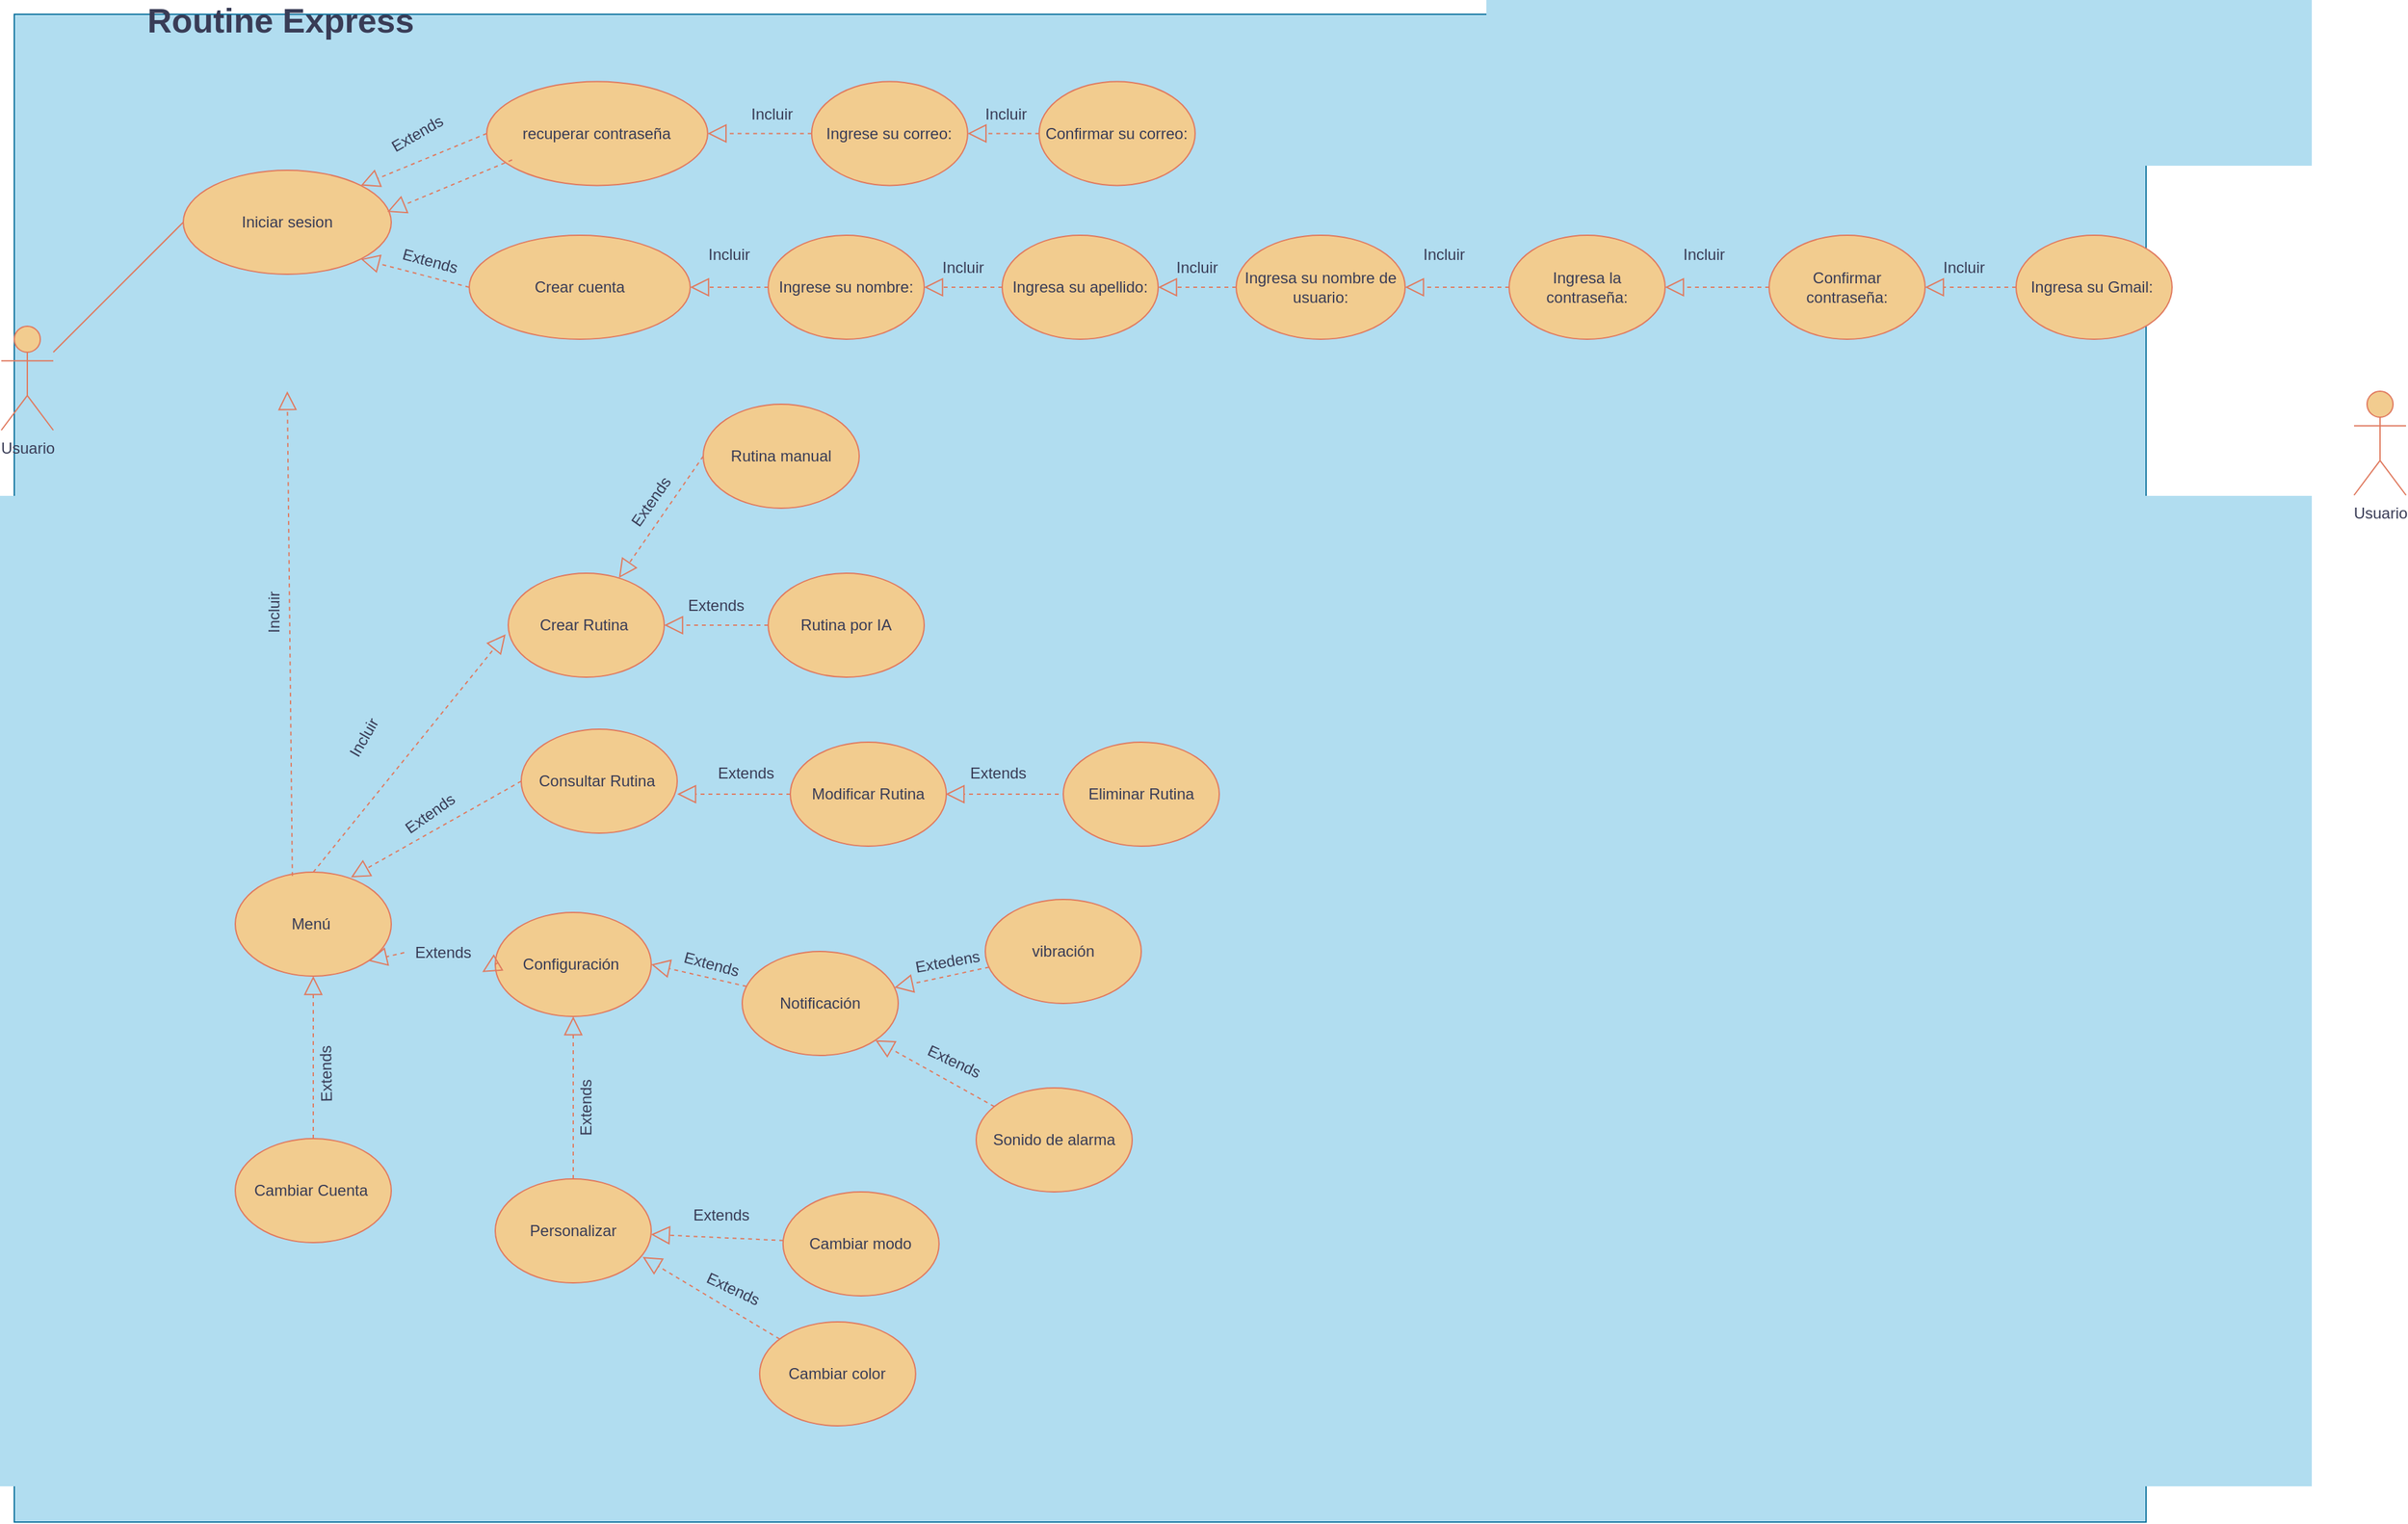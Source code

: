<mxfile version="21.8.2" type="google">
  <diagram name="Página-1" id="NiBUwOM9NBfyEmINOoUu">
    <mxGraphModel grid="1" page="1" gridSize="10" guides="1" tooltips="1" connect="1" arrows="1" fold="1" pageScale="1" pageWidth="827" pageHeight="1169" math="0" shadow="0">
      <root>
        <mxCell id="0" />
        <mxCell id="1" parent="0" />
        <mxCell id="bCbWaLb97VCfsitgR-l3-1" value="" style="rounded=0;whiteSpace=wrap;html=1;fillColor=#b1ddf0;strokeColor=#10739e;" vertex="1" parent="1">
          <mxGeometry x="50" y="110" width="1640" height="1160" as="geometry" />
        </mxCell>
        <mxCell id="aSSlJ8zNf0AvEDA3FR8b-1" value="Usuario" style="shape=umlActor;verticalLabelPosition=bottom;verticalAlign=top;html=1;outlineConnect=0;rounded=0;labelBackgroundColor=none;fillColor=#F2CC8F;strokeColor=#E07A5F;fontColor=#393C56;" vertex="1" parent="1">
          <mxGeometry x="40" y="350" width="40" height="80" as="geometry" />
        </mxCell>
        <mxCell id="aSSlJ8zNf0AvEDA3FR8b-2" value="Iniciar sesion" style="ellipse;whiteSpace=wrap;html=1;strokeColor=#E07A5F;fontColor=#393C56;fillColor=#F2CC8F;labelBackgroundColor=none;" vertex="1" parent="1">
          <mxGeometry x="180" y="230" width="160" height="80" as="geometry" />
        </mxCell>
        <mxCell id="aSSlJ8zNf0AvEDA3FR8b-3" value="" style="endArrow=none;html=1;rounded=0;strokeColor=#E07A5F;fontColor=default;fillColor=#F2CC8F;entryX=0;entryY=0.5;entryDx=0;entryDy=0;labelBackgroundColor=none;" edge="1" parent="1" source="aSSlJ8zNf0AvEDA3FR8b-1" target="aSSlJ8zNf0AvEDA3FR8b-2">
          <mxGeometry width="50" height="50" relative="1" as="geometry">
            <mxPoint x="390" y="430" as="sourcePoint" />
            <mxPoint x="440" y="380" as="targetPoint" />
          </mxGeometry>
        </mxCell>
        <mxCell id="aSSlJ8zNf0AvEDA3FR8b-6" value="Crear cuenta" style="ellipse;whiteSpace=wrap;html=1;strokeColor=#E07A5F;fontColor=#393C56;fillColor=#F2CC8F;labelBackgroundColor=none;" vertex="1" parent="1">
          <mxGeometry x="400" y="280" width="170" height="80" as="geometry" />
        </mxCell>
        <mxCell id="aSSlJ8zNf0AvEDA3FR8b-7" value="recuperar contraseña" style="ellipse;whiteSpace=wrap;html=1;strokeColor=#E07A5F;fontColor=#393C56;fillColor=#F2CC8F;labelBackgroundColor=none;" vertex="1" parent="1">
          <mxGeometry x="413.43" y="161.72" width="170" height="80" as="geometry" />
        </mxCell>
        <mxCell id="aSSlJ8zNf0AvEDA3FR8b-43" value="" style="endArrow=block;dashed=1;endFill=0;endSize=12;html=1;rounded=0;strokeColor=#E07A5F;fontColor=default;fillColor=#F2CC8F;exitX=0;exitY=0.5;exitDx=0;exitDy=0;entryX=1;entryY=0;entryDx=0;entryDy=0;labelBackgroundColor=none;" edge="1" parent="1" source="aSSlJ8zNf0AvEDA3FR8b-7" target="aSSlJ8zNf0AvEDA3FR8b-2">
          <mxGeometry width="160" relative="1" as="geometry">
            <mxPoint x="413.43" y="131.72" as="sourcePoint" />
            <mxPoint x="359.999" y="150.004" as="targetPoint" />
          </mxGeometry>
        </mxCell>
        <mxCell id="Cc7QvXCfJz0SxkpB7B-L-2" value="Extends" style="text;html=1;strokeColor=none;fillColor=none;align=center;verticalAlign=middle;whiteSpace=wrap;rounded=0;rotation=-30;labelBackgroundColor=none;fontColor=#393C56;" vertex="1" parent="1">
          <mxGeometry x="330" y="186.72" width="60" height="30" as="geometry" />
        </mxCell>
        <mxCell id="Cc7QvXCfJz0SxkpB7B-L-5" value="" style="endArrow=block;dashed=1;endFill=0;endSize=12;html=1;rounded=0;strokeColor=#E07A5F;fontColor=default;fillColor=#F2CC8F;exitX=0;exitY=0.5;exitDx=0;exitDy=0;entryX=1;entryY=0.5;entryDx=0;entryDy=0;labelBackgroundColor=none;" edge="1" parent="1" source="Cc7QvXCfJz0SxkpB7B-L-12" target="aSSlJ8zNf0AvEDA3FR8b-6">
          <mxGeometry width="160" relative="1" as="geometry">
            <mxPoint x="327" y="252" as="sourcePoint" />
            <mxPoint x="380" y="540" as="targetPoint" />
          </mxGeometry>
        </mxCell>
        <mxCell id="Cc7QvXCfJz0SxkpB7B-L-6" value="" style="endArrow=block;dashed=1;endFill=0;endSize=12;html=1;rounded=0;strokeColor=#E07A5F;fontColor=default;fillColor=#F2CC8F;exitX=0;exitY=0.5;exitDx=0;exitDy=0;entryX=1;entryY=1;entryDx=0;entryDy=0;labelBackgroundColor=none;" edge="1" parent="1" source="aSSlJ8zNf0AvEDA3FR8b-6" target="aSSlJ8zNf0AvEDA3FR8b-2">
          <mxGeometry width="160" relative="1" as="geometry">
            <mxPoint x="355" y="520" as="sourcePoint" />
            <mxPoint x="300" y="350" as="targetPoint" />
          </mxGeometry>
        </mxCell>
        <mxCell id="Cc7QvXCfJz0SxkpB7B-L-11" value="&lt;font style=&quot;font-size: 26px;&quot;&gt;&lt;b&gt;Routine Express&lt;/b&gt;&lt;/font&gt;" style="text;html=1;strokeColor=none;fillColor=none;align=center;verticalAlign=middle;whiteSpace=wrap;rounded=0;labelBackgroundColor=none;fontColor=#393C56;" vertex="1" parent="1">
          <mxGeometry x="140" y="100" width="230" height="30" as="geometry" />
        </mxCell>
        <mxCell id="Cc7QvXCfJz0SxkpB7B-L-12" value="Ingrese su nombre:" style="ellipse;whiteSpace=wrap;html=1;strokeColor=#E07A5F;fontColor=#393C56;fillColor=#F2CC8F;labelBackgroundColor=none;" vertex="1" parent="1">
          <mxGeometry x="630" y="280" width="120" height="80" as="geometry" />
        </mxCell>
        <mxCell id="Cc7QvXCfJz0SxkpB7B-L-13" value="Ingresa su apellido:" style="ellipse;whiteSpace=wrap;html=1;strokeColor=#E07A5F;fontColor=#393C56;fillColor=#F2CC8F;labelBackgroundColor=none;" vertex="1" parent="1">
          <mxGeometry x="810" y="280" width="120" height="80" as="geometry" />
        </mxCell>
        <mxCell id="Cc7QvXCfJz0SxkpB7B-L-14" value="" style="endArrow=block;dashed=1;endFill=0;endSize=12;html=1;rounded=0;strokeColor=#E07A5F;fontColor=default;fillColor=#F2CC8F;exitX=0;exitY=0.5;exitDx=0;exitDy=0;entryX=1;entryY=0.5;entryDx=0;entryDy=0;labelBackgroundColor=none;" edge="1" parent="1" source="Cc7QvXCfJz0SxkpB7B-L-13" target="Cc7QvXCfJz0SxkpB7B-L-12">
          <mxGeometry width="160" relative="1" as="geometry">
            <mxPoint x="470" y="130" as="sourcePoint" />
            <mxPoint x="760" y="380" as="targetPoint" />
          </mxGeometry>
        </mxCell>
        <mxCell id="Cc7QvXCfJz0SxkpB7B-L-15" value="Ingresa la contraseña:" style="ellipse;whiteSpace=wrap;html=1;strokeColor=#E07A5F;fontColor=#393C56;fillColor=#F2CC8F;labelBackgroundColor=none;" vertex="1" parent="1">
          <mxGeometry x="1200" y="280" width="120" height="80" as="geometry" />
        </mxCell>
        <mxCell id="Cc7QvXCfJz0SxkpB7B-L-16" value="Ingresa su nombre de usuario:" style="ellipse;whiteSpace=wrap;html=1;strokeColor=#E07A5F;fontColor=#393C56;fillColor=#F2CC8F;labelBackgroundColor=none;" vertex="1" parent="1">
          <mxGeometry x="990" y="280" width="130" height="80" as="geometry" />
        </mxCell>
        <mxCell id="Cc7QvXCfJz0SxkpB7B-L-17" value="Confirmar contraseña:" style="ellipse;whiteSpace=wrap;html=1;strokeColor=#E07A5F;fontColor=#393C56;fillColor=#F2CC8F;labelBackgroundColor=none;" vertex="1" parent="1">
          <mxGeometry x="1400" y="280" width="120" height="80" as="geometry" />
        </mxCell>
        <mxCell id="Cc7QvXCfJz0SxkpB7B-L-18" value="Ingresa su Gmail:&amp;nbsp;" style="ellipse;whiteSpace=wrap;html=1;strokeColor=#E07A5F;fontColor=#393C56;fillColor=#F2CC8F;labelBackgroundColor=none;" vertex="1" parent="1">
          <mxGeometry x="1590" y="280" width="120" height="80" as="geometry" />
        </mxCell>
        <mxCell id="Cc7QvXCfJz0SxkpB7B-L-19" value="" style="endArrow=block;dashed=1;endFill=0;endSize=12;html=1;rounded=0;strokeColor=#E07A5F;fontColor=default;fillColor=#F2CC8F;exitX=1;exitY=1;exitDx=0;exitDy=0;entryX=1;entryY=0.5;entryDx=0;entryDy=0;labelBackgroundColor=none;" edge="1" parent="1" source="Cc7QvXCfJz0SxkpB7B-L-28" target="Cc7QvXCfJz0SxkpB7B-L-13">
          <mxGeometry width="160" relative="1" as="geometry">
            <mxPoint x="760" y="330" as="sourcePoint" />
            <mxPoint x="970" y="370" as="targetPoint" />
          </mxGeometry>
        </mxCell>
        <mxCell id="Cc7QvXCfJz0SxkpB7B-L-20" value="" style="endArrow=block;dashed=1;endFill=0;endSize=12;html=1;rounded=0;strokeColor=#E07A5F;fontColor=default;fillColor=#F2CC8F;exitX=0;exitY=0.5;exitDx=0;exitDy=0;entryX=1;entryY=0.5;entryDx=0;entryDy=0;labelBackgroundColor=none;" edge="1" parent="1" source="Cc7QvXCfJz0SxkpB7B-L-15" target="Cc7QvXCfJz0SxkpB7B-L-16">
          <mxGeometry width="160" relative="1" as="geometry">
            <mxPoint x="1150" y="320" as="sourcePoint" />
            <mxPoint x="1150" y="370" as="targetPoint" />
          </mxGeometry>
        </mxCell>
        <mxCell id="Cc7QvXCfJz0SxkpB7B-L-21" value="" style="endArrow=block;dashed=1;endFill=0;endSize=12;html=1;rounded=0;strokeColor=#E07A5F;fontColor=default;fillColor=#F2CC8F;exitX=0;exitY=0.5;exitDx=0;exitDy=0;entryX=1;entryY=0.5;entryDx=0;entryDy=0;labelBackgroundColor=none;" edge="1" parent="1" source="Cc7QvXCfJz0SxkpB7B-L-17" target="Cc7QvXCfJz0SxkpB7B-L-15">
          <mxGeometry width="160" relative="1" as="geometry">
            <mxPoint x="1160" y="330" as="sourcePoint" />
            <mxPoint x="1360" y="370" as="targetPoint" />
          </mxGeometry>
        </mxCell>
        <mxCell id="Cc7QvXCfJz0SxkpB7B-L-24" value="" style="endArrow=block;dashed=1;endFill=0;endSize=12;html=1;rounded=0;strokeColor=#E07A5F;fontColor=default;fillColor=#F2CC8F;exitX=0;exitY=0.5;exitDx=0;exitDy=0;entryX=1;entryY=0.5;entryDx=0;entryDy=0;labelBackgroundColor=none;" edge="1" parent="1" source="Cc7QvXCfJz0SxkpB7B-L-18" target="Cc7QvXCfJz0SxkpB7B-L-17">
          <mxGeometry width="160" relative="1" as="geometry">
            <mxPoint x="1200" y="340" as="sourcePoint" />
            <mxPoint x="1580" y="360" as="targetPoint" />
          </mxGeometry>
        </mxCell>
        <mxCell id="Cc7QvXCfJz0SxkpB7B-L-26" value="Incluir" style="text;html=1;strokeColor=none;fillColor=none;align=center;verticalAlign=middle;whiteSpace=wrap;rounded=0;rotation=0;labelBackgroundColor=none;fontColor=#393C56;" vertex="1" parent="1">
          <mxGeometry x="570" y="280" width="60" height="30" as="geometry" />
        </mxCell>
        <mxCell id="Cc7QvXCfJz0SxkpB7B-L-27" value="Incluir" style="text;html=1;strokeColor=none;fillColor=none;align=center;verticalAlign=middle;whiteSpace=wrap;rounded=0;rotation=0;labelBackgroundColor=none;fontColor=#393C56;" vertex="1" parent="1">
          <mxGeometry x="750" y="290" width="60" height="30" as="geometry" />
        </mxCell>
        <mxCell id="Cc7QvXCfJz0SxkpB7B-L-28" value="Incluir" style="text;html=1;strokeColor=none;fillColor=none;align=center;verticalAlign=middle;whiteSpace=wrap;rounded=0;rotation=0;labelBackgroundColor=none;fontColor=#393C56;" vertex="1" parent="1">
          <mxGeometry x="930" y="290" width="60" height="30" as="geometry" />
        </mxCell>
        <mxCell id="Cc7QvXCfJz0SxkpB7B-L-29" value="Incluir" style="text;html=1;strokeColor=none;fillColor=none;align=center;verticalAlign=middle;whiteSpace=wrap;rounded=0;rotation=0;labelBackgroundColor=none;fontColor=#393C56;" vertex="1" parent="1">
          <mxGeometry x="1520" y="290" width="60" height="30" as="geometry" />
        </mxCell>
        <mxCell id="Cc7QvXCfJz0SxkpB7B-L-30" value="Incluir" style="text;html=1;strokeColor=none;fillColor=none;align=center;verticalAlign=middle;whiteSpace=wrap;rounded=0;rotation=0;labelBackgroundColor=none;fontColor=#393C56;" vertex="1" parent="1">
          <mxGeometry x="1320" y="280" width="60" height="30" as="geometry" />
        </mxCell>
        <mxCell id="Cc7QvXCfJz0SxkpB7B-L-31" value="Incluir" style="text;html=1;strokeColor=none;fillColor=none;align=center;verticalAlign=middle;whiteSpace=wrap;rounded=0;rotation=0;labelBackgroundColor=none;fontColor=#393C56;" vertex="1" parent="1">
          <mxGeometry x="1120" y="280" width="60" height="30" as="geometry" />
        </mxCell>
        <mxCell id="Cc7QvXCfJz0SxkpB7B-L-34" value="Ingrese su correo:" style="ellipse;whiteSpace=wrap;html=1;strokeColor=#E07A5F;fontColor=#393C56;fillColor=#F2CC8F;labelBackgroundColor=none;" vertex="1" parent="1">
          <mxGeometry x="663.43" y="161.72" width="120" height="80" as="geometry" />
        </mxCell>
        <mxCell id="Cc7QvXCfJz0SxkpB7B-L-35" value="Confirmar su correo:" style="ellipse;whiteSpace=wrap;html=1;strokeColor=#E07A5F;fontColor=#393C56;fillColor=#F2CC8F;labelBackgroundColor=none;" vertex="1" parent="1">
          <mxGeometry x="838.43" y="161.72" width="120" height="80" as="geometry" />
        </mxCell>
        <mxCell id="Cc7QvXCfJz0SxkpB7B-L-36" value="" style="endArrow=block;dashed=1;endFill=0;endSize=12;html=1;rounded=0;strokeColor=#E07A5F;fontColor=default;fillColor=#F2CC8F;exitX=0;exitY=0.5;exitDx=0;exitDy=0;entryX=1;entryY=0.5;entryDx=0;entryDy=0;labelBackgroundColor=none;" edge="1" parent="1" source="Cc7QvXCfJz0SxkpB7B-L-34" target="aSSlJ8zNf0AvEDA3FR8b-7">
          <mxGeometry width="160" relative="1" as="geometry">
            <mxPoint x="653.43" y="200.72" as="sourcePoint" />
            <mxPoint x="593.43" y="200.72" as="targetPoint" />
          </mxGeometry>
        </mxCell>
        <mxCell id="Cc7QvXCfJz0SxkpB7B-L-39" value="" style="endArrow=block;dashed=1;endFill=0;endSize=12;html=1;rounded=0;strokeColor=#E07A5F;fontColor=default;fillColor=#F2CC8F;exitX=0;exitY=0.5;exitDx=0;exitDy=0;entryX=1;entryY=0.5;entryDx=0;entryDy=0;labelBackgroundColor=none;" edge="1" parent="1" source="Cc7QvXCfJz0SxkpB7B-L-35" target="Cc7QvXCfJz0SxkpB7B-L-34">
          <mxGeometry width="160" relative="1" as="geometry">
            <mxPoint x="663.43" y="160.72" as="sourcePoint" />
            <mxPoint x="603.43" y="160.72" as="targetPoint" />
          </mxGeometry>
        </mxCell>
        <mxCell id="Cc7QvXCfJz0SxkpB7B-L-40" value="Incluir" style="text;html=1;strokeColor=none;fillColor=none;align=center;verticalAlign=middle;whiteSpace=wrap;rounded=0;rotation=0;labelBackgroundColor=none;fontColor=#393C56;" vertex="1" parent="1">
          <mxGeometry x="603.43" y="171.72" width="60" height="30" as="geometry" />
        </mxCell>
        <mxCell id="Cc7QvXCfJz0SxkpB7B-L-41" value="Incluir" style="text;html=1;strokeColor=none;fillColor=none;align=center;verticalAlign=middle;whiteSpace=wrap;rounded=0;rotation=0;labelBackgroundColor=none;fontColor=#393C56;" vertex="1" parent="1">
          <mxGeometry x="783.43" y="171.72" width="60" height="30" as="geometry" />
        </mxCell>
        <mxCell id="BwOZN-iWx5cRg0U3uS1_-3" value="Extends" style="text;html=1;strokeColor=none;fillColor=none;align=center;verticalAlign=middle;whiteSpace=wrap;rounded=0;rotation=15;labelBackgroundColor=none;fontColor=#393C56;" vertex="1" parent="1">
          <mxGeometry x="340" y="290" width="60" height="20" as="geometry" />
        </mxCell>
        <mxCell id="BwOZN-iWx5cRg0U3uS1_-4" value="Menú&amp;nbsp;" style="ellipse;whiteSpace=wrap;html=1;fillColor=#F2CC8F;strokeColor=#E07A5F;fontColor=#393C56;labelBackgroundColor=none;" vertex="1" parent="1">
          <mxGeometry x="220" y="770" width="120" height="80" as="geometry" />
        </mxCell>
        <mxCell id="BwOZN-iWx5cRg0U3uS1_-5" value="Crear Rutina&amp;nbsp;" style="ellipse;whiteSpace=wrap;html=1;labelBackgroundColor=none;fillColor=#F2CC8F;strokeColor=#E07A5F;fontColor=#393C56;" vertex="1" parent="1">
          <mxGeometry x="430" y="540" width="120" height="80" as="geometry" />
        </mxCell>
        <mxCell id="BwOZN-iWx5cRg0U3uS1_-6" value="Consultar Rutina&amp;nbsp;" style="ellipse;whiteSpace=wrap;html=1;labelBackgroundColor=none;fillColor=#F2CC8F;strokeColor=#E07A5F;fontColor=#393C56;" vertex="1" parent="1">
          <mxGeometry x="440" y="660" width="120" height="80" as="geometry" />
        </mxCell>
        <mxCell id="BwOZN-iWx5cRg0U3uS1_-8" value="Configuración&amp;nbsp;" style="ellipse;whiteSpace=wrap;html=1;labelBackgroundColor=none;fillColor=#F2CC8F;strokeColor=#E07A5F;fontColor=#393C56;" vertex="1" parent="1">
          <mxGeometry x="420" y="801" width="120" height="80" as="geometry" />
        </mxCell>
        <mxCell id="BwOZN-iWx5cRg0U3uS1_-9" value="Cambiar Cuenta&amp;nbsp;" style="ellipse;whiteSpace=wrap;html=1;labelBackgroundColor=none;fillColor=#F2CC8F;strokeColor=#E07A5F;fontColor=#393C56;" vertex="1" parent="1">
          <mxGeometry x="220" y="975" width="120" height="80" as="geometry" />
        </mxCell>
        <mxCell id="BwOZN-iWx5cRg0U3uS1_-10" value="" style="endArrow=block;dashed=1;endFill=0;endSize=12;html=1;rounded=0;exitX=0.5;exitY=0;exitDx=0;exitDy=0;entryX=-0.017;entryY=0.588;entryDx=0;entryDy=0;entryPerimeter=0;labelBackgroundColor=none;strokeColor=#E07A5F;fontColor=default;" edge="1" parent="1" source="BwOZN-iWx5cRg0U3uS1_-4" target="BwOZN-iWx5cRg0U3uS1_-5">
          <mxGeometry width="160" relative="1" as="geometry">
            <mxPoint x="390" y="850" as="sourcePoint" />
            <mxPoint x="550.0" y="850" as="targetPoint" />
          </mxGeometry>
        </mxCell>
        <mxCell id="BwOZN-iWx5cRg0U3uS1_-11" value="" style="endArrow=block;dashed=1;endFill=0;endSize=12;html=1;rounded=0;entryX=0.742;entryY=0.05;entryDx=0;entryDy=0;entryPerimeter=0;exitX=0;exitY=0.5;exitDx=0;exitDy=0;labelBackgroundColor=none;strokeColor=#E07A5F;fontColor=default;" edge="1" parent="1" source="BwOZN-iWx5cRg0U3uS1_-6" target="BwOZN-iWx5cRg0U3uS1_-4">
          <mxGeometry width="160" relative="1" as="geometry">
            <mxPoint x="300" y="770" as="sourcePoint" />
            <mxPoint x="428" y="567" as="targetPoint" />
          </mxGeometry>
        </mxCell>
        <mxCell id="BwOZN-iWx5cRg0U3uS1_-13" value="" style="endArrow=block;dashed=1;endFill=0;endSize=12;html=1;rounded=0;entryX=1;entryY=1;entryDx=0;entryDy=0;exitX=0;exitY=0.5;exitDx=0;exitDy=0;labelBackgroundColor=none;strokeColor=#E07A5F;fontColor=default;" edge="1" parent="1" source="BwOZN-iWx5cRg0U3uS1_-18" target="BwOZN-iWx5cRg0U3uS1_-4">
          <mxGeometry width="160" relative="1" as="geometry">
            <mxPoint x="387" y="909" as="sourcePoint" />
            <mxPoint x="430" y="793" as="targetPoint" />
          </mxGeometry>
        </mxCell>
        <mxCell id="BwOZN-iWx5cRg0U3uS1_-14" value="" style="endArrow=block;dashed=1;endFill=0;endSize=12;html=1;rounded=0;exitX=0.5;exitY=0;exitDx=0;exitDy=0;labelBackgroundColor=none;strokeColor=#E07A5F;fontColor=default;" edge="1" parent="1" source="BwOZN-iWx5cRg0U3uS1_-9" target="BwOZN-iWx5cRg0U3uS1_-4">
          <mxGeometry width="160" relative="1" as="geometry">
            <mxPoint x="437" y="899" as="sourcePoint" />
            <mxPoint x="350" y="820" as="targetPoint" />
          </mxGeometry>
        </mxCell>
        <mxCell id="BwOZN-iWx5cRg0U3uS1_-15" value="Incluir&amp;nbsp;" style="text;html=1;strokeColor=none;fillColor=none;align=center;verticalAlign=middle;whiteSpace=wrap;rounded=0;rotation=-60;labelBackgroundColor=none;fontColor=#393C56;" vertex="1" parent="1">
          <mxGeometry x="290" y="650" width="60" height="30" as="geometry" />
        </mxCell>
        <mxCell id="BwOZN-iWx5cRg0U3uS1_-16" value="Extends" style="text;html=1;strokeColor=none;fillColor=none;align=center;verticalAlign=middle;whiteSpace=wrap;rounded=0;rotation=-35;labelBackgroundColor=none;fontColor=#393C56;" vertex="1" parent="1">
          <mxGeometry x="340" y="710" width="60" height="30" as="geometry" />
        </mxCell>
        <mxCell id="BwOZN-iWx5cRg0U3uS1_-19" value="Extends" style="text;html=1;strokeColor=none;fillColor=none;align=center;verticalAlign=middle;whiteSpace=wrap;rounded=0;rotation=-91;labelBackgroundColor=none;fontColor=#393C56;" vertex="1" parent="1">
          <mxGeometry x="260" y="910" width="60" height="30" as="geometry" />
        </mxCell>
        <mxCell id="BwOZN-iWx5cRg0U3uS1_-20" value="Rutina manual" style="ellipse;whiteSpace=wrap;html=1;labelBackgroundColor=none;fillColor=#F2CC8F;strokeColor=#E07A5F;fontColor=#393C56;" vertex="1" parent="1">
          <mxGeometry x="580.0" y="410" width="120" height="80" as="geometry" />
        </mxCell>
        <mxCell id="BwOZN-iWx5cRg0U3uS1_-21" value="Rutina por IA" style="ellipse;whiteSpace=wrap;html=1;labelBackgroundColor=none;fillColor=#F2CC8F;strokeColor=#E07A5F;fontColor=#393C56;" vertex="1" parent="1">
          <mxGeometry x="630.0" y="540" width="120" height="80" as="geometry" />
        </mxCell>
        <mxCell id="BwOZN-iWx5cRg0U3uS1_-22" value="" style="endArrow=block;dashed=1;endFill=0;endSize=12;html=1;rounded=0;exitX=0;exitY=0.5;exitDx=0;exitDy=0;labelBackgroundColor=none;strokeColor=#E07A5F;fontColor=default;" edge="1" parent="1" source="BwOZN-iWx5cRg0U3uS1_-20" target="BwOZN-iWx5cRg0U3uS1_-5">
          <mxGeometry width="160" relative="1" as="geometry">
            <mxPoint x="440" y="830" as="sourcePoint" />
            <mxPoint x="353" y="832" as="targetPoint" />
          </mxGeometry>
        </mxCell>
        <mxCell id="BwOZN-iWx5cRg0U3uS1_-23" value="" style="endArrow=block;dashed=1;endFill=0;endSize=12;html=1;rounded=0;entryX=1;entryY=0.5;entryDx=0;entryDy=0;labelBackgroundColor=none;strokeColor=#E07A5F;fontColor=default;" edge="1" parent="1" target="BwOZN-iWx5cRg0U3uS1_-5">
          <mxGeometry width="160" relative="1" as="geometry">
            <mxPoint x="630.0" y="580" as="sourcePoint" />
            <mxPoint x="620.0" y="630" as="targetPoint" />
          </mxGeometry>
        </mxCell>
        <mxCell id="BwOZN-iWx5cRg0U3uS1_-24" value="Extends" style="text;html=1;strokeColor=none;fillColor=none;align=center;verticalAlign=middle;whiteSpace=wrap;rounded=0;rotation=-55;labelBackgroundColor=none;fontColor=#393C56;" vertex="1" parent="1">
          <mxGeometry x="510" y="470" width="60" height="30" as="geometry" />
        </mxCell>
        <mxCell id="BwOZN-iWx5cRg0U3uS1_-25" value="Extends" style="text;html=1;strokeColor=none;fillColor=none;align=center;verticalAlign=middle;whiteSpace=wrap;rounded=0;rotation=0;labelBackgroundColor=none;fontColor=#393C56;" vertex="1" parent="1">
          <mxGeometry x="560.0" y="550" width="60" height="30" as="geometry" />
        </mxCell>
        <mxCell id="BwOZN-iWx5cRg0U3uS1_-29" value="Notificación" style="ellipse;whiteSpace=wrap;html=1;labelBackgroundColor=none;fillColor=#F2CC8F;strokeColor=#E07A5F;fontColor=#393C56;" vertex="1" parent="1">
          <mxGeometry x="610.0" y="831" width="120" height="80" as="geometry" />
        </mxCell>
        <mxCell id="BwOZN-iWx5cRg0U3uS1_-30" value="" style="endArrow=block;dashed=1;endFill=0;endSize=12;html=1;rounded=0;entryX=1;entryY=0.5;entryDx=0;entryDy=0;labelBackgroundColor=none;strokeColor=#E07A5F;fontColor=default;" edge="1" parent="1" source="BwOZN-iWx5cRg0U3uS1_-29" target="BwOZN-iWx5cRg0U3uS1_-8">
          <mxGeometry width="160" relative="1" as="geometry">
            <mxPoint x="650.0" y="820" as="sourcePoint" />
            <mxPoint x="580" y="821" as="targetPoint" />
          </mxGeometry>
        </mxCell>
        <mxCell id="BwOZN-iWx5cRg0U3uS1_-31" value="Extends" style="text;html=1;strokeColor=none;fillColor=none;align=center;verticalAlign=middle;whiteSpace=wrap;rounded=0;rotation=15;labelBackgroundColor=none;fontColor=#393C56;" vertex="1" parent="1">
          <mxGeometry x="563.17" y="835.08" width="46.83" height="11.83" as="geometry" />
        </mxCell>
        <mxCell id="BwOZN-iWx5cRg0U3uS1_-32" value="Personalizar" style="ellipse;whiteSpace=wrap;html=1;labelBackgroundColor=none;fillColor=#F2CC8F;strokeColor=#E07A5F;fontColor=#393C56;" vertex="1" parent="1">
          <mxGeometry x="420" y="1006" width="120" height="80" as="geometry" />
        </mxCell>
        <mxCell id="BwOZN-iWx5cRg0U3uS1_-33" value="Extends" style="text;html=1;strokeColor=none;fillColor=none;align=center;verticalAlign=middle;whiteSpace=wrap;rounded=0;rotation=-90;labelBackgroundColor=none;fontColor=#393C56;" vertex="1" parent="1">
          <mxGeometry x="460" y="936" width="60" height="30" as="geometry" />
        </mxCell>
        <mxCell id="BwOZN-iWx5cRg0U3uS1_-34" value="" style="endArrow=block;dashed=1;endFill=0;endSize=12;html=1;rounded=0;entryX=0.5;entryY=1;entryDx=0;entryDy=0;exitX=0.5;exitY=0;exitDx=0;exitDy=0;labelBackgroundColor=none;strokeColor=#E07A5F;fontColor=default;" edge="1" parent="1" source="BwOZN-iWx5cRg0U3uS1_-32" target="BwOZN-iWx5cRg0U3uS1_-8">
          <mxGeometry width="160" relative="1" as="geometry">
            <mxPoint x="675.0" y="879.5" as="sourcePoint" />
            <mxPoint x="585" y="879.5" as="targetPoint" />
          </mxGeometry>
        </mxCell>
        <mxCell id="BwOZN-iWx5cRg0U3uS1_-35" value="vibración" style="ellipse;whiteSpace=wrap;html=1;labelBackgroundColor=none;fillColor=#F2CC8F;strokeColor=#E07A5F;fontColor=#393C56;" vertex="1" parent="1">
          <mxGeometry x="797.0" y="791" width="120" height="80" as="geometry" />
        </mxCell>
        <mxCell id="BwOZN-iWx5cRg0U3uS1_-36" value="" style="endArrow=block;dashed=1;endFill=0;endSize=12;html=1;rounded=0;labelBackgroundColor=none;strokeColor=#E07A5F;fontColor=default;" edge="1" parent="1" source="BwOZN-iWx5cRg0U3uS1_-35" target="BwOZN-iWx5cRg0U3uS1_-29">
          <mxGeometry width="160" relative="1" as="geometry">
            <mxPoint x="810.0" y="820" as="sourcePoint" />
            <mxPoint x="740.0" y="821" as="targetPoint" />
          </mxGeometry>
        </mxCell>
        <mxCell id="BwOZN-iWx5cRg0U3uS1_-37" value="Extedens" style="text;html=1;strokeColor=none;fillColor=none;align=center;verticalAlign=middle;whiteSpace=wrap;rounded=0;rotation=-10;labelBackgroundColor=none;fontColor=#393C56;" vertex="1" parent="1">
          <mxGeometry x="743.41" y="831" width="50" height="15" as="geometry" />
        </mxCell>
        <mxCell id="BwOZN-iWx5cRg0U3uS1_-38" value="Sonido de alarma" style="ellipse;whiteSpace=wrap;html=1;labelBackgroundColor=none;fillColor=#F2CC8F;strokeColor=#E07A5F;fontColor=#393C56;" vertex="1" parent="1">
          <mxGeometry x="790.0" y="936" width="120" height="80" as="geometry" />
        </mxCell>
        <mxCell id="BwOZN-iWx5cRg0U3uS1_-39" value="" style="endArrow=block;dashed=1;endFill=0;endSize=12;html=1;rounded=0;entryX=1;entryY=1;entryDx=0;entryDy=0;labelBackgroundColor=none;strokeColor=#E07A5F;fontColor=default;" edge="1" parent="1" source="BwOZN-iWx5cRg0U3uS1_-38" target="BwOZN-iWx5cRg0U3uS1_-29">
          <mxGeometry width="160" relative="1" as="geometry">
            <mxPoint x="810.0" y="910" as="sourcePoint" />
            <mxPoint x="719.0" y="941" as="targetPoint" />
          </mxGeometry>
        </mxCell>
        <mxCell id="BwOZN-iWx5cRg0U3uS1_-40" value="Extends" style="text;html=1;strokeColor=none;fillColor=none;align=center;verticalAlign=middle;whiteSpace=wrap;rounded=0;rotation=25;labelBackgroundColor=none;fontColor=#393C56;" vertex="1" parent="1">
          <mxGeometry x="743.41" y="901" width="60" height="30" as="geometry" />
        </mxCell>
        <mxCell id="BwOZN-iWx5cRg0U3uS1_-41" value="Cambiar modo" style="ellipse;whiteSpace=wrap;html=1;labelBackgroundColor=none;fillColor=#F2CC8F;strokeColor=#E07A5F;fontColor=#393C56;" vertex="1" parent="1">
          <mxGeometry x="641.41" y="1016" width="120" height="80" as="geometry" />
        </mxCell>
        <mxCell id="BwOZN-iWx5cRg0U3uS1_-42" value="" style="endArrow=block;dashed=1;endFill=0;endSize=12;html=1;rounded=0;labelBackgroundColor=none;strokeColor=#E07A5F;fontColor=default;" edge="1" parent="1" source="BwOZN-iWx5cRg0U3uS1_-41" target="BwOZN-iWx5cRg0U3uS1_-32">
          <mxGeometry width="160" relative="1" as="geometry">
            <mxPoint x="651.41" y="995" as="sourcePoint" />
            <mxPoint x="571.41" y="1043" as="targetPoint" />
          </mxGeometry>
        </mxCell>
        <mxCell id="BwOZN-iWx5cRg0U3uS1_-43" value="Extends" style="text;html=1;strokeColor=none;fillColor=none;align=center;verticalAlign=middle;whiteSpace=wrap;rounded=0;rotation=0;labelBackgroundColor=none;fontColor=#393C56;" vertex="1" parent="1">
          <mxGeometry x="565.41" y="1026" width="58" height="15" as="geometry" />
        </mxCell>
        <mxCell id="BwOZN-iWx5cRg0U3uS1_-44" value="Cambiar color" style="ellipse;whiteSpace=wrap;html=1;labelBackgroundColor=none;fillColor=#F2CC8F;strokeColor=#E07A5F;fontColor=#393C56;" vertex="1" parent="1">
          <mxGeometry x="623.41" y="1116" width="120" height="80" as="geometry" />
        </mxCell>
        <mxCell id="BwOZN-iWx5cRg0U3uS1_-45" value="" style="endArrow=block;dashed=1;endFill=0;endSize=12;html=1;rounded=0;entryX=0.945;entryY=0.75;entryDx=0;entryDy=0;entryPerimeter=0;labelBackgroundColor=none;strokeColor=#E07A5F;fontColor=default;" edge="1" parent="1" source="BwOZN-iWx5cRg0U3uS1_-44" target="BwOZN-iWx5cRg0U3uS1_-32">
          <mxGeometry width="160" relative="1" as="geometry">
            <mxPoint x="651.41" y="1085" as="sourcePoint" />
            <mxPoint x="553.41" y="1074" as="targetPoint" />
          </mxGeometry>
        </mxCell>
        <mxCell id="BwOZN-iWx5cRg0U3uS1_-46" value="Extends" style="text;html=1;strokeColor=none;fillColor=none;align=center;verticalAlign=middle;whiteSpace=wrap;rounded=0;rotation=25;labelBackgroundColor=none;fontColor=#393C56;" vertex="1" parent="1">
          <mxGeometry x="573.41" y="1076" width="60" height="30" as="geometry" />
        </mxCell>
        <mxCell id="BwOZN-iWx5cRg0U3uS1_-47" value="" style="endArrow=block;dashed=1;endFill=0;endSize=12;html=1;rounded=0;strokeColor=#E07A5F;fontColor=default;fillColor=#F2CC8F;exitX=0.366;exitY=0.036;exitDx=0;exitDy=0;labelBackgroundColor=none;exitPerimeter=0;" edge="1" parent="1" source="BwOZN-iWx5cRg0U3uS1_-4">
          <mxGeometry width="160" relative="1" as="geometry">
            <mxPoint x="423" y="212" as="sourcePoint" />
            <mxPoint x="260" y="400" as="targetPoint" />
          </mxGeometry>
        </mxCell>
        <mxCell id="BwOZN-iWx5cRg0U3uS1_-48" value="" style="endArrow=block;dashed=1;endFill=0;endSize=12;html=1;rounded=0;strokeColor=#E07A5F;fontColor=default;fillColor=#F2CC8F;exitX=0;exitY=0.5;exitDx=0;exitDy=0;entryX=1;entryY=0;entryDx=0;entryDy=0;labelBackgroundColor=none;" edge="1" parent="1">
          <mxGeometry width="160" relative="1" as="geometry">
            <mxPoint x="433" y="222" as="sourcePoint" />
            <mxPoint x="337" y="262" as="targetPoint" />
          </mxGeometry>
        </mxCell>
        <mxCell id="BwOZN-iWx5cRg0U3uS1_-49" value="Incluir" style="text;html=1;strokeColor=none;fillColor=none;align=center;verticalAlign=middle;whiteSpace=wrap;rounded=0;rotation=-90;labelBackgroundColor=none;fontColor=#393C56;" vertex="1" parent="1">
          <mxGeometry x="220" y="555" width="60" height="30" as="geometry" />
        </mxCell>
        <mxCell id="BwOZN-iWx5cRg0U3uS1_-51" value="Modificar Rutina" style="ellipse;whiteSpace=wrap;html=1;labelBackgroundColor=none;fillColor=#F2CC8F;strokeColor=#E07A5F;fontColor=#393C56;" vertex="1" parent="1">
          <mxGeometry x="647" y="670" width="120" height="80" as="geometry" />
        </mxCell>
        <mxCell id="BwOZN-iWx5cRg0U3uS1_-52" value="" style="endArrow=block;dashed=1;endFill=0;endSize=12;html=1;rounded=0;exitX=0;exitY=0.5;exitDx=0;exitDy=0;labelBackgroundColor=none;strokeColor=#E07A5F;fontColor=default;entryX=1;entryY=0.5;entryDx=0;entryDy=0;" edge="1" parent="1" source="BwOZN-iWx5cRg0U3uS1_-51">
          <mxGeometry width="160" relative="1" as="geometry">
            <mxPoint x="529" y="699" as="sourcePoint" />
            <mxPoint x="560" y="710" as="targetPoint" />
          </mxGeometry>
        </mxCell>
        <mxCell id="BwOZN-iWx5cRg0U3uS1_-53" value="Eliminar Rutina" style="ellipse;whiteSpace=wrap;html=1;labelBackgroundColor=none;fillColor=#F2CC8F;strokeColor=#E07A5F;fontColor=#393C56;" vertex="1" parent="1">
          <mxGeometry x="857.0" y="670" width="120" height="80" as="geometry" />
        </mxCell>
        <mxCell id="BwOZN-iWx5cRg0U3uS1_-54" value="Extends" style="text;html=1;strokeColor=none;fillColor=none;align=center;verticalAlign=middle;whiteSpace=wrap;rounded=0;rotation=0;labelBackgroundColor=none;fontColor=#393C56;" vertex="1" parent="1">
          <mxGeometry x="777.0" y="679" width="60" height="30" as="geometry" />
        </mxCell>
        <mxCell id="BwOZN-iWx5cRg0U3uS1_-55" value="Extends" style="text;html=1;strokeColor=none;fillColor=none;align=center;verticalAlign=middle;whiteSpace=wrap;rounded=0;rotation=0;labelBackgroundColor=none;fontColor=#393C56;" vertex="1" parent="1">
          <mxGeometry x="583.43" y="679" width="60" height="30" as="geometry" />
        </mxCell>
        <mxCell id="BwOZN-iWx5cRg0U3uS1_-56" value="" style="endArrow=block;dashed=1;endFill=0;endSize=12;html=1;rounded=0;exitX=0;exitY=0.5;exitDx=0;exitDy=0;labelBackgroundColor=none;strokeColor=#E07A5F;fontColor=default;entryX=1;entryY=0.5;entryDx=0;entryDy=0;" edge="1" parent="1">
          <mxGeometry width="160" relative="1" as="geometry">
            <mxPoint x="853.5" y="710" as="sourcePoint" />
            <mxPoint x="766.5" y="710" as="targetPoint" />
          </mxGeometry>
        </mxCell>
        <mxCell id="BwOZN-iWx5cRg0U3uS1_-57" value="" style="endArrow=block;dashed=1;endFill=0;endSize=12;html=1;rounded=0;entryX=1;entryY=1;entryDx=0;entryDy=0;exitX=0;exitY=0.5;exitDx=0;exitDy=0;labelBackgroundColor=none;strokeColor=#E07A5F;fontColor=default;" edge="1" parent="1" source="BwOZN-iWx5cRg0U3uS1_-8" target="BwOZN-iWx5cRg0U3uS1_-18">
          <mxGeometry width="160" relative="1" as="geometry">
            <mxPoint x="420" y="841" as="sourcePoint" />
            <mxPoint x="322" y="838" as="targetPoint" />
          </mxGeometry>
        </mxCell>
        <mxCell id="BwOZN-iWx5cRg0U3uS1_-18" value="Extends" style="text;html=1;strokeColor=none;fillColor=none;align=center;verticalAlign=middle;whiteSpace=wrap;rounded=0;rotation=0;labelBackgroundColor=none;fontColor=#393C56;" vertex="1" parent="1">
          <mxGeometry x="350" y="816.91" width="60" height="30" as="geometry" />
        </mxCell>
        <mxCell id="VFmd9dJSUjvMdhXV-F65-1" value="Usuario" style="shape=umlActor;verticalLabelPosition=bottom;verticalAlign=top;html=1;outlineConnect=0;rounded=0;labelBackgroundColor=none;fillColor=#F2CC8F;strokeColor=#E07A5F;fontColor=#393C56;" vertex="1" parent="1">
          <mxGeometry x="1850" y="400" width="40" height="80" as="geometry" />
        </mxCell>
      </root>
    </mxGraphModel>
  </diagram>
</mxfile>
